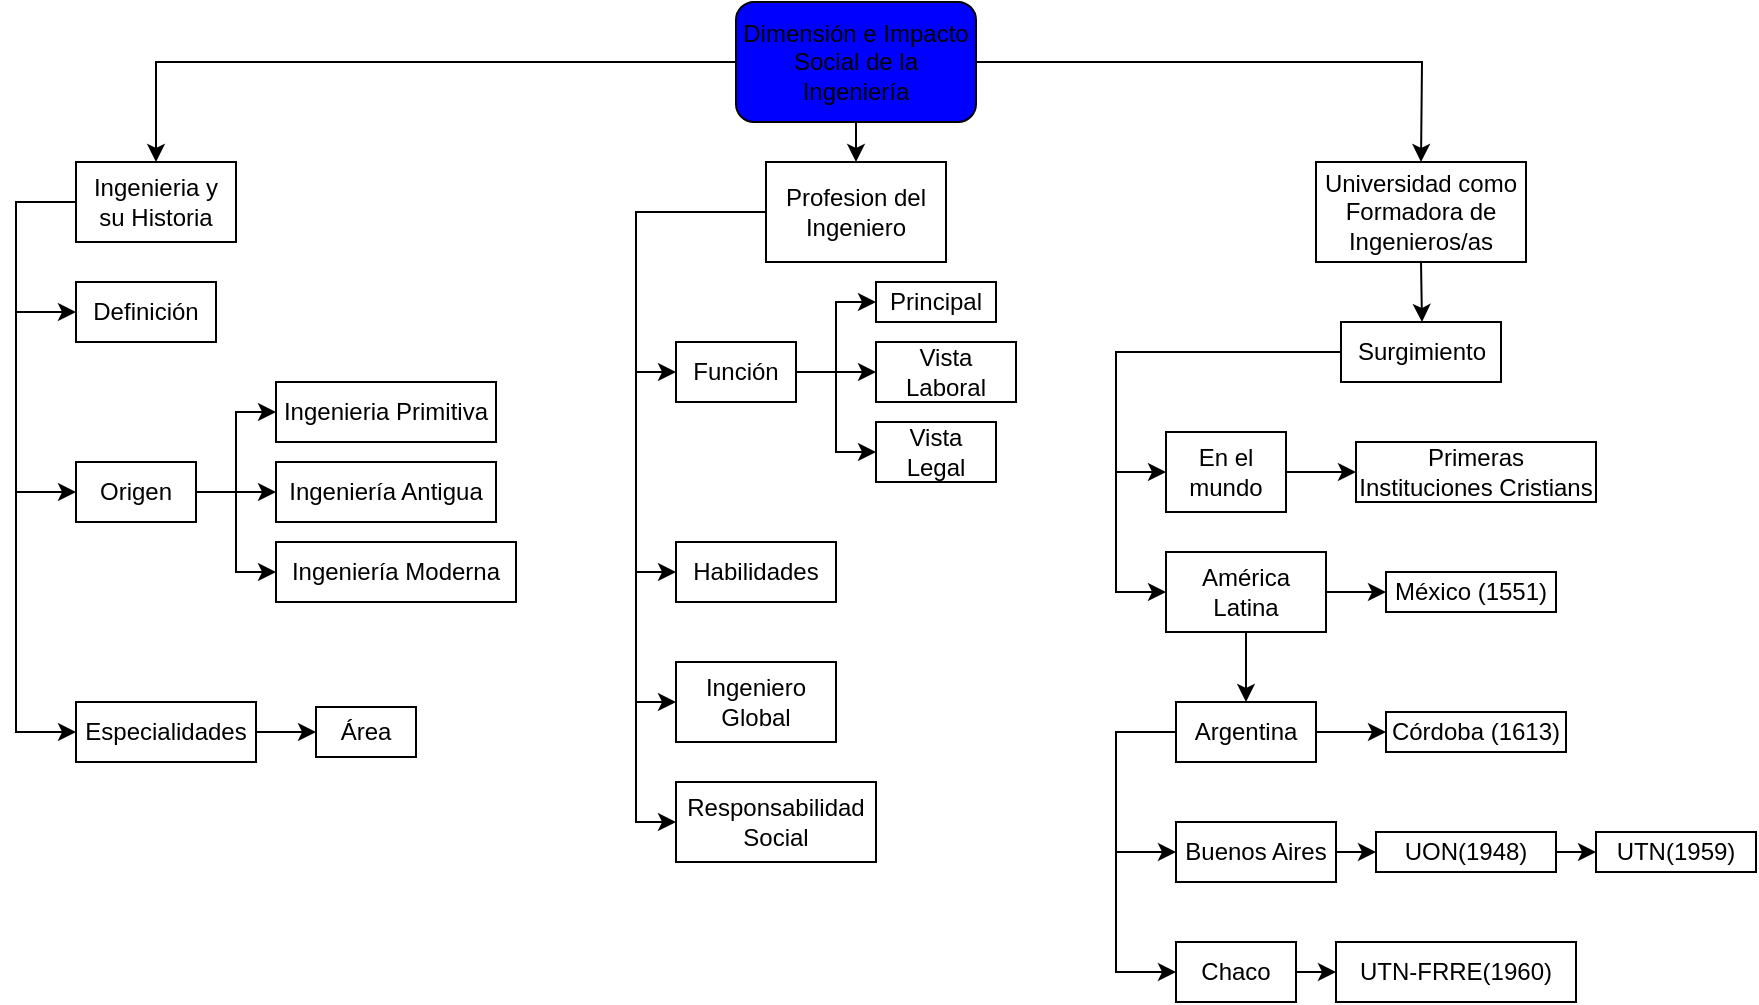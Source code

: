 <mxfile version="21.1.2" type="github">
  <diagram name="Página-1" id="oxagRrVjlECNcCnNltmB">
    <mxGraphModel dx="1326" dy="507" grid="1" gridSize="10" guides="1" tooltips="1" connect="1" arrows="1" fold="1" page="1" pageScale="1" pageWidth="827" pageHeight="1169" math="0" shadow="0">
      <root>
        <mxCell id="0" />
        <mxCell id="1" parent="0" />
        <mxCell id="-pLsbkbEz4MKbwQwd5-9-2" value="Dimensión e Impacto Social de la Ingeniería" style="rounded=1;whiteSpace=wrap;html=1;fillColor=#0000FF;" vertex="1" parent="1">
          <mxGeometry x="370" width="120" height="60" as="geometry" />
        </mxCell>
        <mxCell id="-pLsbkbEz4MKbwQwd5-9-12" value="" style="endArrow=classic;html=1;rounded=0;exitX=0;exitY=0.5;exitDx=0;exitDy=0;entryX=0.5;entryY=0;entryDx=0;entryDy=0;" edge="1" parent="1" source="-pLsbkbEz4MKbwQwd5-9-2" target="-pLsbkbEz4MKbwQwd5-9-14">
          <mxGeometry width="50" height="50" relative="1" as="geometry">
            <mxPoint x="390" y="220" as="sourcePoint" />
            <mxPoint x="95" y="80" as="targetPoint" />
            <Array as="points">
              <mxPoint x="80" y="30" />
            </Array>
          </mxGeometry>
        </mxCell>
        <mxCell id="-pLsbkbEz4MKbwQwd5-9-13" value="" style="endArrow=classic;html=1;rounded=0;entryX=0;entryY=0.5;entryDx=0;entryDy=0;" edge="1" parent="1" source="-pLsbkbEz4MKbwQwd5-9-14" target="-pLsbkbEz4MKbwQwd5-9-16">
          <mxGeometry width="50" height="50" relative="1" as="geometry">
            <mxPoint x="40" y="100" as="sourcePoint" />
            <mxPoint x="40" y="160" as="targetPoint" />
            <Array as="points">
              <mxPoint x="10" y="100" />
              <mxPoint x="10" y="155" />
            </Array>
          </mxGeometry>
        </mxCell>
        <mxCell id="-pLsbkbEz4MKbwQwd5-9-14" value="Ingenieria y su Historia" style="rounded=0;whiteSpace=wrap;html=1;" vertex="1" parent="1">
          <mxGeometry x="40" y="80" width="80" height="40" as="geometry" />
        </mxCell>
        <mxCell id="-pLsbkbEz4MKbwQwd5-9-15" value="" style="endArrow=classic;html=1;rounded=0;entryX=0;entryY=0.5;entryDx=0;entryDy=0;" edge="1" parent="1" target="-pLsbkbEz4MKbwQwd5-9-17">
          <mxGeometry width="50" height="50" relative="1" as="geometry">
            <mxPoint x="10" y="150" as="sourcePoint" />
            <mxPoint x="40" y="235" as="targetPoint" />
            <Array as="points">
              <mxPoint x="10" y="245" />
            </Array>
          </mxGeometry>
        </mxCell>
        <mxCell id="-pLsbkbEz4MKbwQwd5-9-16" value="Definición" style="rounded=0;whiteSpace=wrap;html=1;" vertex="1" parent="1">
          <mxGeometry x="40" y="140" width="70" height="30" as="geometry" />
        </mxCell>
        <mxCell id="-pLsbkbEz4MKbwQwd5-9-17" value="Origen" style="rounded=0;whiteSpace=wrap;html=1;" vertex="1" parent="1">
          <mxGeometry x="40" y="230" width="60" height="30" as="geometry" />
        </mxCell>
        <mxCell id="-pLsbkbEz4MKbwQwd5-9-18" value="Especialidades" style="rounded=0;whiteSpace=wrap;html=1;" vertex="1" parent="1">
          <mxGeometry x="40" y="350" width="90" height="30" as="geometry" />
        </mxCell>
        <mxCell id="-pLsbkbEz4MKbwQwd5-9-19" value="Ingenieria Primitiva" style="rounded=0;whiteSpace=wrap;html=1;" vertex="1" parent="1">
          <mxGeometry x="140" y="190" width="110" height="30" as="geometry" />
        </mxCell>
        <mxCell id="-pLsbkbEz4MKbwQwd5-9-20" value="Ingeniería Antigua" style="rounded=0;whiteSpace=wrap;html=1;" vertex="1" parent="1">
          <mxGeometry x="140" y="230" width="110" height="30" as="geometry" />
        </mxCell>
        <mxCell id="-pLsbkbEz4MKbwQwd5-9-21" value="Ingeniería Moderna" style="rounded=0;whiteSpace=wrap;html=1;" vertex="1" parent="1">
          <mxGeometry x="140" y="270" width="120" height="30" as="geometry" />
        </mxCell>
        <mxCell id="-pLsbkbEz4MKbwQwd5-9-22" value="" style="endArrow=classic;html=1;rounded=0;entryX=0;entryY=0.5;entryDx=0;entryDy=0;" edge="1" parent="1" target="-pLsbkbEz4MKbwQwd5-9-18">
          <mxGeometry width="50" height="50" relative="1" as="geometry">
            <mxPoint x="10" y="240" as="sourcePoint" />
            <mxPoint x="440" y="260" as="targetPoint" />
            <Array as="points">
              <mxPoint x="10" y="365" />
            </Array>
          </mxGeometry>
        </mxCell>
        <mxCell id="-pLsbkbEz4MKbwQwd5-9-23" value="" style="endArrow=classic;html=1;rounded=0;exitX=1;exitY=0.5;exitDx=0;exitDy=0;entryX=0;entryY=0.5;entryDx=0;entryDy=0;" edge="1" parent="1" source="-pLsbkbEz4MKbwQwd5-9-17" target="-pLsbkbEz4MKbwQwd5-9-19">
          <mxGeometry width="50" height="50" relative="1" as="geometry">
            <mxPoint x="390" y="310" as="sourcePoint" />
            <mxPoint x="440" y="260" as="targetPoint" />
            <Array as="points">
              <mxPoint x="120" y="245" />
              <mxPoint x="120" y="205" />
            </Array>
          </mxGeometry>
        </mxCell>
        <mxCell id="-pLsbkbEz4MKbwQwd5-9-24" value="" style="endArrow=classic;html=1;rounded=0;entryX=0;entryY=0.5;entryDx=0;entryDy=0;" edge="1" parent="1" target="-pLsbkbEz4MKbwQwd5-9-20">
          <mxGeometry width="50" height="50" relative="1" as="geometry">
            <mxPoint x="120" y="245" as="sourcePoint" />
            <mxPoint x="300" y="370" as="targetPoint" />
            <Array as="points" />
          </mxGeometry>
        </mxCell>
        <mxCell id="-pLsbkbEz4MKbwQwd5-9-25" value="" style="endArrow=classic;html=1;rounded=0;entryX=0;entryY=0.5;entryDx=0;entryDy=0;" edge="1" parent="1" target="-pLsbkbEz4MKbwQwd5-9-21">
          <mxGeometry relative="1" as="geometry">
            <mxPoint x="120" y="240" as="sourcePoint" />
            <mxPoint x="460" y="290" as="targetPoint" />
            <Array as="points">
              <mxPoint x="120" y="285" />
            </Array>
          </mxGeometry>
        </mxCell>
        <mxCell id="-pLsbkbEz4MKbwQwd5-9-27" value="Profesion del Ingeniero" style="rounded=0;whiteSpace=wrap;html=1;" vertex="1" parent="1">
          <mxGeometry x="385" y="80" width="90" height="50" as="geometry" />
        </mxCell>
        <mxCell id="-pLsbkbEz4MKbwQwd5-9-28" value="Universidad como Formadora de Ingenieros/as" style="rounded=0;whiteSpace=wrap;html=1;" vertex="1" parent="1">
          <mxGeometry x="660" y="80" width="105" height="50" as="geometry" />
        </mxCell>
        <mxCell id="-pLsbkbEz4MKbwQwd5-9-29" value="" style="endArrow=classic;html=1;rounded=0;exitX=0.5;exitY=1;exitDx=0;exitDy=0;" edge="1" parent="1" source="-pLsbkbEz4MKbwQwd5-9-2">
          <mxGeometry width="50" height="50" relative="1" as="geometry">
            <mxPoint x="410" y="270" as="sourcePoint" />
            <mxPoint x="430" y="80" as="targetPoint" />
          </mxGeometry>
        </mxCell>
        <mxCell id="-pLsbkbEz4MKbwQwd5-9-30" value="Ingeniero Global" style="rounded=0;whiteSpace=wrap;html=1;" vertex="1" parent="1">
          <mxGeometry x="340" y="330" width="80" height="40" as="geometry" />
        </mxCell>
        <mxCell id="-pLsbkbEz4MKbwQwd5-9-31" value="Función" style="rounded=0;whiteSpace=wrap;html=1;" vertex="1" parent="1">
          <mxGeometry x="340" y="170" width="60" height="30" as="geometry" />
        </mxCell>
        <mxCell id="-pLsbkbEz4MKbwQwd5-9-32" value="Habilidades" style="rounded=0;whiteSpace=wrap;html=1;" vertex="1" parent="1">
          <mxGeometry x="340" y="270" width="80" height="30" as="geometry" />
        </mxCell>
        <mxCell id="-pLsbkbEz4MKbwQwd5-9-33" value="Responsabilidad Social" style="rounded=0;whiteSpace=wrap;html=1;" vertex="1" parent="1">
          <mxGeometry x="340" y="390" width="100" height="40" as="geometry" />
        </mxCell>
        <mxCell id="-pLsbkbEz4MKbwQwd5-9-34" value="" style="endArrow=classic;html=1;rounded=0;entryX=0;entryY=0.5;entryDx=0;entryDy=0;exitX=0;exitY=0.5;exitDx=0;exitDy=0;" edge="1" parent="1" source="-pLsbkbEz4MKbwQwd5-9-27" target="-pLsbkbEz4MKbwQwd5-9-31">
          <mxGeometry width="50" height="50" relative="1" as="geometry">
            <mxPoint x="230" y="140" as="sourcePoint" />
            <mxPoint x="280" y="90" as="targetPoint" />
            <Array as="points">
              <mxPoint x="320" y="105" />
              <mxPoint x="320" y="185" />
            </Array>
          </mxGeometry>
        </mxCell>
        <mxCell id="-pLsbkbEz4MKbwQwd5-9-35" value="" style="endArrow=classic;html=1;rounded=0;entryX=0;entryY=0.5;entryDx=0;entryDy=0;" edge="1" parent="1" target="-pLsbkbEz4MKbwQwd5-9-32">
          <mxGeometry width="50" height="50" relative="1" as="geometry">
            <mxPoint x="320" y="180" as="sourcePoint" />
            <mxPoint x="570" y="230" as="targetPoint" />
            <Array as="points">
              <mxPoint x="320" y="285" />
            </Array>
          </mxGeometry>
        </mxCell>
        <mxCell id="-pLsbkbEz4MKbwQwd5-9-36" value="" style="endArrow=classic;html=1;rounded=0;entryX=0;entryY=0.5;entryDx=0;entryDy=0;" edge="1" parent="1" target="-pLsbkbEz4MKbwQwd5-9-30">
          <mxGeometry width="50" height="50" relative="1" as="geometry">
            <mxPoint x="320" y="280" as="sourcePoint" />
            <mxPoint x="550" y="270" as="targetPoint" />
            <Array as="points">
              <mxPoint x="320" y="350" />
            </Array>
          </mxGeometry>
        </mxCell>
        <mxCell id="-pLsbkbEz4MKbwQwd5-9-37" value="" style="endArrow=classic;html=1;rounded=0;entryX=0;entryY=0.5;entryDx=0;entryDy=0;" edge="1" parent="1" target="-pLsbkbEz4MKbwQwd5-9-33">
          <mxGeometry width="50" height="50" relative="1" as="geometry">
            <mxPoint x="320" y="350" as="sourcePoint" />
            <mxPoint x="340" y="370" as="targetPoint" />
            <Array as="points">
              <mxPoint x="320" y="410" />
            </Array>
          </mxGeometry>
        </mxCell>
        <mxCell id="-pLsbkbEz4MKbwQwd5-9-38" value="Principal" style="rounded=0;whiteSpace=wrap;html=1;" vertex="1" parent="1">
          <mxGeometry x="440" y="140" width="60" height="20" as="geometry" />
        </mxCell>
        <mxCell id="-pLsbkbEz4MKbwQwd5-9-39" value="Vista Laboral" style="rounded=0;whiteSpace=wrap;html=1;" vertex="1" parent="1">
          <mxGeometry x="440" y="170" width="70" height="30" as="geometry" />
        </mxCell>
        <mxCell id="-pLsbkbEz4MKbwQwd5-9-40" value="Vista Legal" style="rounded=0;whiteSpace=wrap;html=1;" vertex="1" parent="1">
          <mxGeometry x="440" y="210" width="60" height="30" as="geometry" />
        </mxCell>
        <mxCell id="-pLsbkbEz4MKbwQwd5-9-41" value="" style="endArrow=classic;html=1;rounded=0;exitX=1;exitY=0.5;exitDx=0;exitDy=0;entryX=0;entryY=0.5;entryDx=0;entryDy=0;" edge="1" parent="1" source="-pLsbkbEz4MKbwQwd5-9-31" target="-pLsbkbEz4MKbwQwd5-9-38">
          <mxGeometry width="50" height="50" relative="1" as="geometry">
            <mxPoint x="480" y="350" as="sourcePoint" />
            <mxPoint x="530" y="300" as="targetPoint" />
            <Array as="points">
              <mxPoint x="420" y="185" />
              <mxPoint x="420" y="150" />
            </Array>
          </mxGeometry>
        </mxCell>
        <mxCell id="-pLsbkbEz4MKbwQwd5-9-42" value="" style="endArrow=classic;html=1;rounded=0;entryX=0;entryY=0.5;entryDx=0;entryDy=0;" edge="1" parent="1" target="-pLsbkbEz4MKbwQwd5-9-39">
          <mxGeometry width="50" height="50" relative="1" as="geometry">
            <mxPoint x="420" y="185" as="sourcePoint" />
            <mxPoint x="530" y="280" as="targetPoint" />
          </mxGeometry>
        </mxCell>
        <mxCell id="-pLsbkbEz4MKbwQwd5-9-43" value="" style="endArrow=classic;html=1;rounded=0;entryX=0;entryY=0.5;entryDx=0;entryDy=0;" edge="1" parent="1" target="-pLsbkbEz4MKbwQwd5-9-40">
          <mxGeometry width="50" height="50" relative="1" as="geometry">
            <mxPoint x="420" y="180" as="sourcePoint" />
            <mxPoint x="520" y="290" as="targetPoint" />
            <Array as="points">
              <mxPoint x="420" y="225" />
            </Array>
          </mxGeometry>
        </mxCell>
        <mxCell id="-pLsbkbEz4MKbwQwd5-9-44" value="" style="endArrow=classic;html=1;rounded=0;exitX=1;exitY=0.5;exitDx=0;exitDy=0;entryX=0.5;entryY=0;entryDx=0;entryDy=0;" edge="1" parent="1" source="-pLsbkbEz4MKbwQwd5-9-2" target="-pLsbkbEz4MKbwQwd5-9-28">
          <mxGeometry width="50" height="50" relative="1" as="geometry">
            <mxPoint x="550" y="80" as="sourcePoint" />
            <mxPoint x="600" y="30" as="targetPoint" />
            <Array as="points">
              <mxPoint x="713" y="30" />
            </Array>
          </mxGeometry>
        </mxCell>
        <mxCell id="-pLsbkbEz4MKbwQwd5-9-45" value="Surgimiento" style="rounded=0;whiteSpace=wrap;html=1;" vertex="1" parent="1">
          <mxGeometry x="672.5" y="160" width="80" height="30" as="geometry" />
        </mxCell>
        <mxCell id="-pLsbkbEz4MKbwQwd5-9-46" value="En el mundo" style="rounded=0;whiteSpace=wrap;html=1;" vertex="1" parent="1">
          <mxGeometry x="585" y="215" width="60" height="40" as="geometry" />
        </mxCell>
        <mxCell id="-pLsbkbEz4MKbwQwd5-9-47" value="Primeras Instituciones Cristians" style="rounded=0;whiteSpace=wrap;html=1;" vertex="1" parent="1">
          <mxGeometry x="680" y="220" width="120" height="30" as="geometry" />
        </mxCell>
        <mxCell id="-pLsbkbEz4MKbwQwd5-9-48" value="América Latina" style="rounded=0;whiteSpace=wrap;html=1;" vertex="1" parent="1">
          <mxGeometry x="585" y="275" width="80" height="40" as="geometry" />
        </mxCell>
        <mxCell id="-pLsbkbEz4MKbwQwd5-9-49" value="México (1551)" style="rounded=0;whiteSpace=wrap;html=1;" vertex="1" parent="1">
          <mxGeometry x="695" y="285" width="85" height="20" as="geometry" />
        </mxCell>
        <mxCell id="-pLsbkbEz4MKbwQwd5-9-50" value="Argentina" style="rounded=0;whiteSpace=wrap;html=1;" vertex="1" parent="1">
          <mxGeometry x="590" y="350" width="70" height="30" as="geometry" />
        </mxCell>
        <mxCell id="-pLsbkbEz4MKbwQwd5-9-51" value="Córdoba (1613)" style="rounded=0;whiteSpace=wrap;html=1;" vertex="1" parent="1">
          <mxGeometry x="695" y="355" width="90" height="20" as="geometry" />
        </mxCell>
        <mxCell id="-pLsbkbEz4MKbwQwd5-9-52" value="UON(1948)" style="rounded=0;whiteSpace=wrap;html=1;" vertex="1" parent="1">
          <mxGeometry x="690" y="415" width="90" height="20" as="geometry" />
        </mxCell>
        <mxCell id="-pLsbkbEz4MKbwQwd5-9-54" value="UTN(1959)" style="rounded=0;whiteSpace=wrap;html=1;" vertex="1" parent="1">
          <mxGeometry x="800" y="415" width="80" height="20" as="geometry" />
        </mxCell>
        <mxCell id="-pLsbkbEz4MKbwQwd5-9-55" value="UTN-FRRE(1960)" style="rounded=0;whiteSpace=wrap;html=1;" vertex="1" parent="1">
          <mxGeometry x="670" y="470" width="120" height="30" as="geometry" />
        </mxCell>
        <mxCell id="-pLsbkbEz4MKbwQwd5-9-56" value="Chaco" style="rounded=0;whiteSpace=wrap;html=1;" vertex="1" parent="1">
          <mxGeometry x="590" y="470" width="60" height="30" as="geometry" />
        </mxCell>
        <mxCell id="-pLsbkbEz4MKbwQwd5-9-57" value="Buenos Aires" style="rounded=0;whiteSpace=wrap;html=1;" vertex="1" parent="1">
          <mxGeometry x="590" y="410" width="80" height="30" as="geometry" />
        </mxCell>
        <mxCell id="-pLsbkbEz4MKbwQwd5-9-59" value="" style="endArrow=classic;html=1;rounded=0;exitX=0.5;exitY=1;exitDx=0;exitDy=0;" edge="1" parent="1" source="-pLsbkbEz4MKbwQwd5-9-28">
          <mxGeometry width="50" height="50" relative="1" as="geometry">
            <mxPoint x="670" y="260" as="sourcePoint" />
            <mxPoint x="713" y="160" as="targetPoint" />
          </mxGeometry>
        </mxCell>
        <mxCell id="-pLsbkbEz4MKbwQwd5-9-60" value="" style="endArrow=classic;html=1;rounded=0;exitX=0;exitY=0.5;exitDx=0;exitDy=0;entryX=0;entryY=0.5;entryDx=0;entryDy=0;" edge="1" parent="1" source="-pLsbkbEz4MKbwQwd5-9-45" target="-pLsbkbEz4MKbwQwd5-9-46">
          <mxGeometry width="50" height="50" relative="1" as="geometry">
            <mxPoint x="670" y="260" as="sourcePoint" />
            <mxPoint x="720" y="210" as="targetPoint" />
            <Array as="points">
              <mxPoint x="560" y="175" />
              <mxPoint x="560" y="235" />
            </Array>
          </mxGeometry>
        </mxCell>
        <mxCell id="-pLsbkbEz4MKbwQwd5-9-61" value="" style="endArrow=classic;html=1;rounded=0;entryX=0;entryY=0.5;entryDx=0;entryDy=0;exitX=1;exitY=0.5;exitDx=0;exitDy=0;" edge="1" parent="1" source="-pLsbkbEz4MKbwQwd5-9-46" target="-pLsbkbEz4MKbwQwd5-9-47">
          <mxGeometry width="50" height="50" relative="1" as="geometry">
            <mxPoint x="510" y="330" as="sourcePoint" />
            <mxPoint x="560" y="280" as="targetPoint" />
          </mxGeometry>
        </mxCell>
        <mxCell id="-pLsbkbEz4MKbwQwd5-9-62" value="" style="endArrow=classic;html=1;rounded=0;entryX=0;entryY=0.5;entryDx=0;entryDy=0;" edge="1" parent="1" target="-pLsbkbEz4MKbwQwd5-9-48">
          <mxGeometry width="50" height="50" relative="1" as="geometry">
            <mxPoint x="560" y="230" as="sourcePoint" />
            <mxPoint x="560" y="310" as="targetPoint" />
            <Array as="points">
              <mxPoint x="560" y="295" />
            </Array>
          </mxGeometry>
        </mxCell>
        <mxCell id="-pLsbkbEz4MKbwQwd5-9-63" value="" style="endArrow=classic;html=1;rounded=0;exitX=1;exitY=0.5;exitDx=0;exitDy=0;entryX=0;entryY=0.5;entryDx=0;entryDy=0;" edge="1" parent="1" source="-pLsbkbEz4MKbwQwd5-9-48" target="-pLsbkbEz4MKbwQwd5-9-49">
          <mxGeometry width="50" height="50" relative="1" as="geometry">
            <mxPoint x="690" y="420" as="sourcePoint" />
            <mxPoint x="740" y="370" as="targetPoint" />
          </mxGeometry>
        </mxCell>
        <mxCell id="-pLsbkbEz4MKbwQwd5-9-64" value="" style="endArrow=classic;html=1;rounded=0;exitX=0.5;exitY=1;exitDx=0;exitDy=0;entryX=0.5;entryY=0;entryDx=0;entryDy=0;" edge="1" parent="1" source="-pLsbkbEz4MKbwQwd5-9-48" target="-pLsbkbEz4MKbwQwd5-9-50">
          <mxGeometry width="50" height="50" relative="1" as="geometry">
            <mxPoint x="600" y="540" as="sourcePoint" />
            <mxPoint x="650" y="490" as="targetPoint" />
          </mxGeometry>
        </mxCell>
        <mxCell id="-pLsbkbEz4MKbwQwd5-9-66" value="" style="endArrow=classic;html=1;rounded=0;entryX=0;entryY=0.5;entryDx=0;entryDy=0;exitX=1;exitY=0.5;exitDx=0;exitDy=0;" edge="1" parent="1" source="-pLsbkbEz4MKbwQwd5-9-50" target="-pLsbkbEz4MKbwQwd5-9-51">
          <mxGeometry width="50" height="50" relative="1" as="geometry">
            <mxPoint x="600" y="500" as="sourcePoint" />
            <mxPoint x="650" y="450" as="targetPoint" />
          </mxGeometry>
        </mxCell>
        <mxCell id="-pLsbkbEz4MKbwQwd5-9-67" value="" style="endArrow=classic;html=1;rounded=0;entryX=0;entryY=0.5;entryDx=0;entryDy=0;exitX=0;exitY=0.5;exitDx=0;exitDy=0;" edge="1" parent="1" source="-pLsbkbEz4MKbwQwd5-9-50" target="-pLsbkbEz4MKbwQwd5-9-57">
          <mxGeometry width="50" height="50" relative="1" as="geometry">
            <mxPoint x="490" y="440" as="sourcePoint" />
            <mxPoint x="540" y="390" as="targetPoint" />
            <Array as="points">
              <mxPoint x="560" y="365" />
              <mxPoint x="560" y="425" />
            </Array>
          </mxGeometry>
        </mxCell>
        <mxCell id="-pLsbkbEz4MKbwQwd5-9-68" value="" style="endArrow=classic;html=1;rounded=0;entryX=0;entryY=0.5;entryDx=0;entryDy=0;exitX=1;exitY=0.5;exitDx=0;exitDy=0;" edge="1" parent="1" source="-pLsbkbEz4MKbwQwd5-9-57" target="-pLsbkbEz4MKbwQwd5-9-52">
          <mxGeometry width="50" height="50" relative="1" as="geometry">
            <mxPoint x="620" y="550" as="sourcePoint" />
            <mxPoint x="680" y="450" as="targetPoint" />
          </mxGeometry>
        </mxCell>
        <mxCell id="-pLsbkbEz4MKbwQwd5-9-69" value="" style="endArrow=classic;html=1;rounded=0;exitX=1;exitY=0.5;exitDx=0;exitDy=0;entryX=0;entryY=0.5;entryDx=0;entryDy=0;" edge="1" parent="1" source="-pLsbkbEz4MKbwQwd5-9-52" target="-pLsbkbEz4MKbwQwd5-9-54">
          <mxGeometry width="50" height="50" relative="1" as="geometry">
            <mxPoint x="770" y="510" as="sourcePoint" />
            <mxPoint x="820" y="460" as="targetPoint" />
          </mxGeometry>
        </mxCell>
        <mxCell id="-pLsbkbEz4MKbwQwd5-9-70" value="" style="endArrow=classic;html=1;rounded=0;entryX=0;entryY=0.5;entryDx=0;entryDy=0;" edge="1" parent="1" target="-pLsbkbEz4MKbwQwd5-9-56">
          <mxGeometry width="50" height="50" relative="1" as="geometry">
            <mxPoint x="560" y="420" as="sourcePoint" />
            <mxPoint x="560" y="470" as="targetPoint" />
            <Array as="points">
              <mxPoint x="560" y="485" />
            </Array>
          </mxGeometry>
        </mxCell>
        <mxCell id="-pLsbkbEz4MKbwQwd5-9-71" value="" style="endArrow=classic;html=1;rounded=0;entryX=0;entryY=0.5;entryDx=0;entryDy=0;exitX=1;exitY=0.5;exitDx=0;exitDy=0;" edge="1" parent="1" source="-pLsbkbEz4MKbwQwd5-9-56" target="-pLsbkbEz4MKbwQwd5-9-55">
          <mxGeometry width="50" height="50" relative="1" as="geometry">
            <mxPoint x="570" y="580" as="sourcePoint" />
            <mxPoint x="620" y="530" as="targetPoint" />
          </mxGeometry>
        </mxCell>
        <mxCell id="-pLsbkbEz4MKbwQwd5-9-72" value="Área" style="rounded=0;whiteSpace=wrap;html=1;" vertex="1" parent="1">
          <mxGeometry x="160" y="352.5" width="50" height="25" as="geometry" />
        </mxCell>
        <mxCell id="-pLsbkbEz4MKbwQwd5-9-73" value="" style="endArrow=classic;html=1;rounded=0;entryX=0;entryY=0.5;entryDx=0;entryDy=0;exitX=1;exitY=0.5;exitDx=0;exitDy=0;" edge="1" parent="1" source="-pLsbkbEz4MKbwQwd5-9-18" target="-pLsbkbEz4MKbwQwd5-9-72">
          <mxGeometry width="50" height="50" relative="1" as="geometry">
            <mxPoint x="70" y="500" as="sourcePoint" />
            <mxPoint x="120" y="450" as="targetPoint" />
          </mxGeometry>
        </mxCell>
      </root>
    </mxGraphModel>
  </diagram>
</mxfile>
